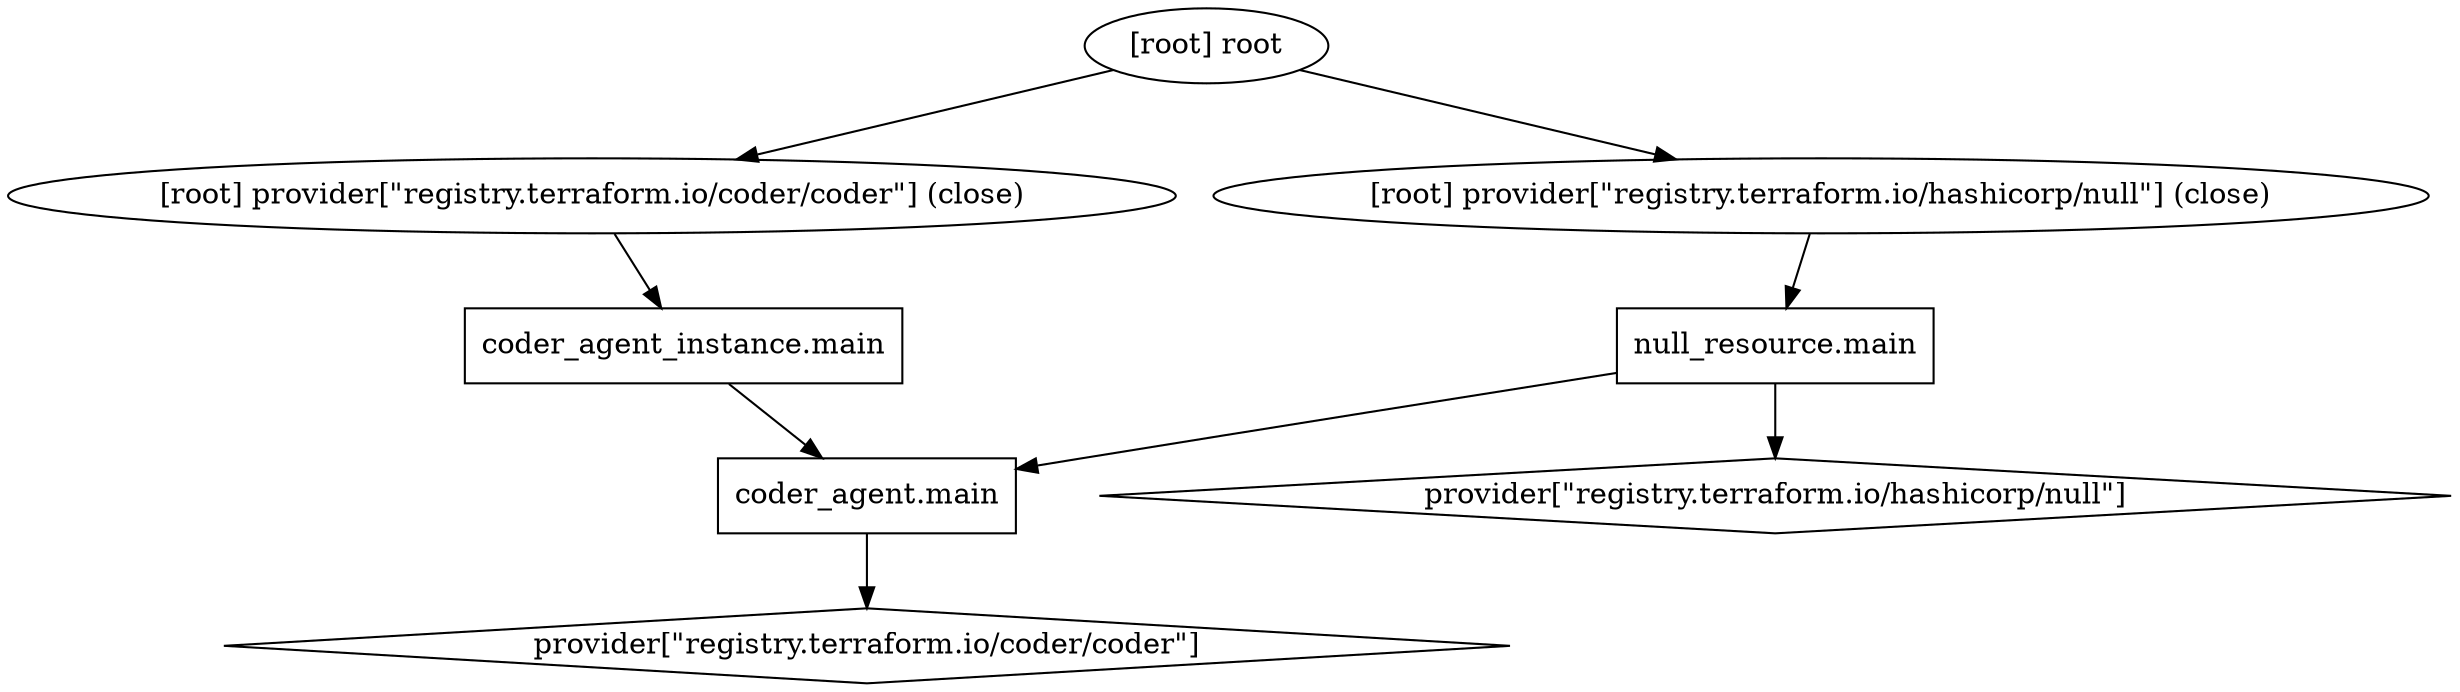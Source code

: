 digraph {
	compound = "true"
	newrank = "true"
	subgraph "root" {
		"[root] coder_agent.main (expand)" [label = "coder_agent.main", shape = "box"]
		"[root] coder_agent_instance.main (expand)" [label = "coder_agent_instance.main", shape = "box"]
		"[root] null_resource.main (expand)" [label = "null_resource.main", shape = "box"]
		"[root] provider[\"registry.terraform.io/coder/coder\"]" [label = "provider[\"registry.terraform.io/coder/coder\"]", shape = "diamond"]
		"[root] provider[\"registry.terraform.io/hashicorp/null\"]" [label = "provider[\"registry.terraform.io/hashicorp/null\"]", shape = "diamond"]
		"[root] coder_agent.main (expand)" -> "[root] provider[\"registry.terraform.io/coder/coder\"]"
		"[root] coder_agent_instance.main (expand)" -> "[root] coder_agent.main (expand)"
		"[root] null_resource.main (expand)" -> "[root] coder_agent.main (expand)"
		"[root] null_resource.main (expand)" -> "[root] provider[\"registry.terraform.io/hashicorp/null\"]"
		"[root] provider[\"registry.terraform.io/coder/coder\"] (close)" -> "[root] coder_agent_instance.main (expand)"
		"[root] provider[\"registry.terraform.io/hashicorp/null\"] (close)" -> "[root] null_resource.main (expand)"
		"[root] root" -> "[root] provider[\"registry.terraform.io/coder/coder\"] (close)"
		"[root] root" -> "[root] provider[\"registry.terraform.io/hashicorp/null\"] (close)"
	}
}

